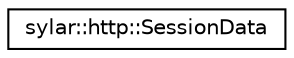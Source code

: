 digraph "类继承关系图"
{
 // LATEX_PDF_SIZE
  edge [fontname="Helvetica",fontsize="10",labelfontname="Helvetica",labelfontsize="10"];
  node [fontname="Helvetica",fontsize="10",shape=record];
  rankdir="LR";
  Node0 [label="sylar::http::SessionData",height=0.2,width=0.4,color="black", fillcolor="white", style="filled",URL="$classsylar_1_1http_1_1SessionData.html",tooltip=" "];
}
